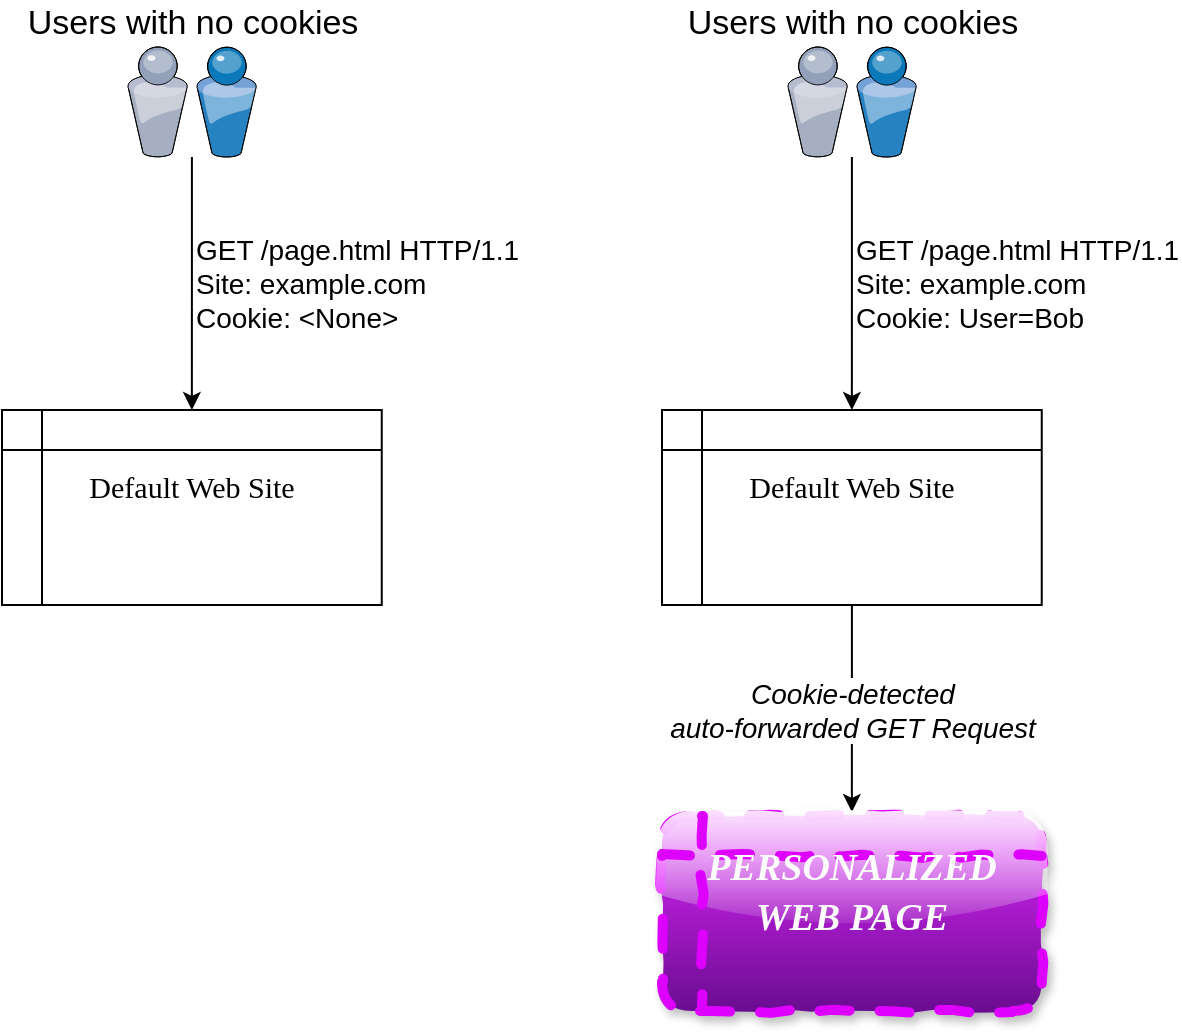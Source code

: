 <mxfile version="12.8.4" type="device"><diagram id="1PHviCkY66zYwAvrZ1nc" name="Page-1"><mxGraphModel dx="1422" dy="800" grid="1" gridSize="10" guides="1" tooltips="1" connect="1" arrows="1" fold="1" page="1" pageScale="1" pageWidth="850" pageHeight="1100" math="0" shadow="0"><root><mxCell id="0"/><mxCell id="1" parent="0"/><mxCell id="Tu02hg1acZOtja6NkObN-12" value="&lt;blockquote style=&quot;margin: 0 0 0 40px ; border: none ; padding: 0px&quot;&gt;&lt;/blockquote&gt;GET /page.html HTTP/1.1&lt;br&gt;Site: example.com&lt;br&gt;Cookie: &amp;lt;None&amp;gt;&amp;nbsp;" style="edgeStyle=orthogonalEdgeStyle;rounded=0;orthogonalLoop=1;jettySize=auto;html=1;entryX=0.5;entryY=0;entryDx=0;entryDy=0;align=left;fontSize=14;spacingRight=0;spacingLeft=0;strokeWidth=1;" edge="1" parent="1" source="Tu02hg1acZOtja6NkObN-9" target="Tu02hg1acZOtja6NkObN-11"><mxGeometry relative="1" as="geometry"><mxPoint x="124.93" y="207.25" as="targetPoint"/></mxGeometry></mxCell><mxCell id="Tu02hg1acZOtja6NkObN-9" value="Users with no cookies" style="verticalLabelPosition=top;aspect=fixed;html=1;verticalAlign=bottom;strokeColor=none;align=center;outlineConnect=0;shape=mxgraph.citrix.users;horizontal=1;labelPosition=center;fontSize=17;" vertex="1" parent="1"><mxGeometry x="92.68" y="68.5" width="64.5" height="55" as="geometry"/></mxCell><mxCell id="Tu02hg1acZOtja6NkObN-10" value="" style="shape=image;html=1;verticalAlign=top;verticalLabelPosition=bottom;labelBackgroundColor=#ffffff;imageAspect=0;aspect=fixed;image=https://cdn2.iconfinder.com/data/icons/christmas-46/64/christmas-icon-cookie-128.png" vertex="1" parent="1"><mxGeometry x="477.87" y="68.5" width="72" height="72" as="geometry"/></mxCell><mxCell id="Tu02hg1acZOtja6NkObN-11" value="&lt;font style=&quot;font-size: 15px&quot; face=&quot;Verdana&quot;&gt;Default Web Site&lt;br&gt;&lt;/font&gt;" style="shape=internalStorage;whiteSpace=wrap;html=1;backgroundOutline=1;spacingTop=-21;" vertex="1" parent="1"><mxGeometry x="30" y="250" width="189.87" height="97.5" as="geometry"/></mxCell><mxCell id="Tu02hg1acZOtja6NkObN-17" value="&lt;blockquote style=&quot;margin: 0 0 0 40px ; border: none ; padding: 0px&quot;&gt;&lt;/blockquote&gt;GET /page.html HTTP/1.1&lt;br&gt;Site: example.com&lt;br&gt;Cookie: User=Bob" style="edgeStyle=orthogonalEdgeStyle;rounded=0;orthogonalLoop=1;jettySize=auto;html=1;entryX=0.5;entryY=0;entryDx=0;entryDy=0;align=left;fontSize=14;spacingRight=0;spacingLeft=0;strokeWidth=1;" edge="1" parent="1" source="Tu02hg1acZOtja6NkObN-18" target="Tu02hg1acZOtja6NkObN-19"><mxGeometry relative="1" as="geometry"><mxPoint x="454.93" y="207.25" as="targetPoint"/></mxGeometry></mxCell><mxCell id="Tu02hg1acZOtja6NkObN-18" value="Users with no cookies" style="verticalLabelPosition=top;aspect=fixed;html=1;verticalAlign=bottom;strokeColor=none;align=center;outlineConnect=0;shape=mxgraph.citrix.users;horizontal=1;labelPosition=center;fontSize=17;" vertex="1" parent="1"><mxGeometry x="422.68" y="68.5" width="64.5" height="55" as="geometry"/></mxCell><mxCell id="Tu02hg1acZOtja6NkObN-21" value="&lt;i&gt;Cookie-detected&lt;br&gt;auto-forwarded GET Request&lt;/i&gt;" style="edgeStyle=orthogonalEdgeStyle;rounded=0;orthogonalLoop=1;jettySize=auto;html=1;entryX=0.5;entryY=0;entryDx=0;entryDy=0;fontSize=14;strokeWidth=1;" edge="1" parent="1" source="Tu02hg1acZOtja6NkObN-19" target="Tu02hg1acZOtja6NkObN-20"><mxGeometry relative="1" as="geometry"/></mxCell><mxCell id="Tu02hg1acZOtja6NkObN-19" value="&lt;font style=&quot;font-size: 15px&quot; face=&quot;Verdana&quot;&gt;Default Web Site&lt;br&gt;&lt;/font&gt;" style="shape=internalStorage;whiteSpace=wrap;html=1;backgroundOutline=1;spacingTop=-21;" vertex="1" parent="1"><mxGeometry x="360" y="250" width="189.87" height="97.5" as="geometry"/></mxCell><mxCell id="Tu02hg1acZOtja6NkObN-20" value="&lt;font style=&quot;font-size: 15px&quot;&gt;&lt;b&gt;&lt;i style=&quot;font-size: 19px&quot;&gt;&lt;font style=&quot;font-size: 19px ; line-height: 130%&quot; face=&quot;Comic Sans MS&quot; color=&quot;#fcfcfc&quot;&gt;PERSONALIZED&lt;br&gt;WEB PAGE&lt;/font&gt;&lt;/i&gt;&lt;/b&gt;&lt;br&gt;&lt;/font&gt;" style="shape=internalStorage;whiteSpace=wrap;html=1;backgroundOutline=1;spacingTop=-21;gradientColor=#680D8F;fillColor=#E226FF;rounded=1;glass=1;strokeWidth=5;strokeColor=#DD00FF;dashed=1;perimeterSpacing=2;comic=1;shadow=1;" vertex="1" parent="1"><mxGeometry x="360" y="453" width="189.87" height="97.5" as="geometry"/></mxCell></root></mxGraphModel></diagram></mxfile>